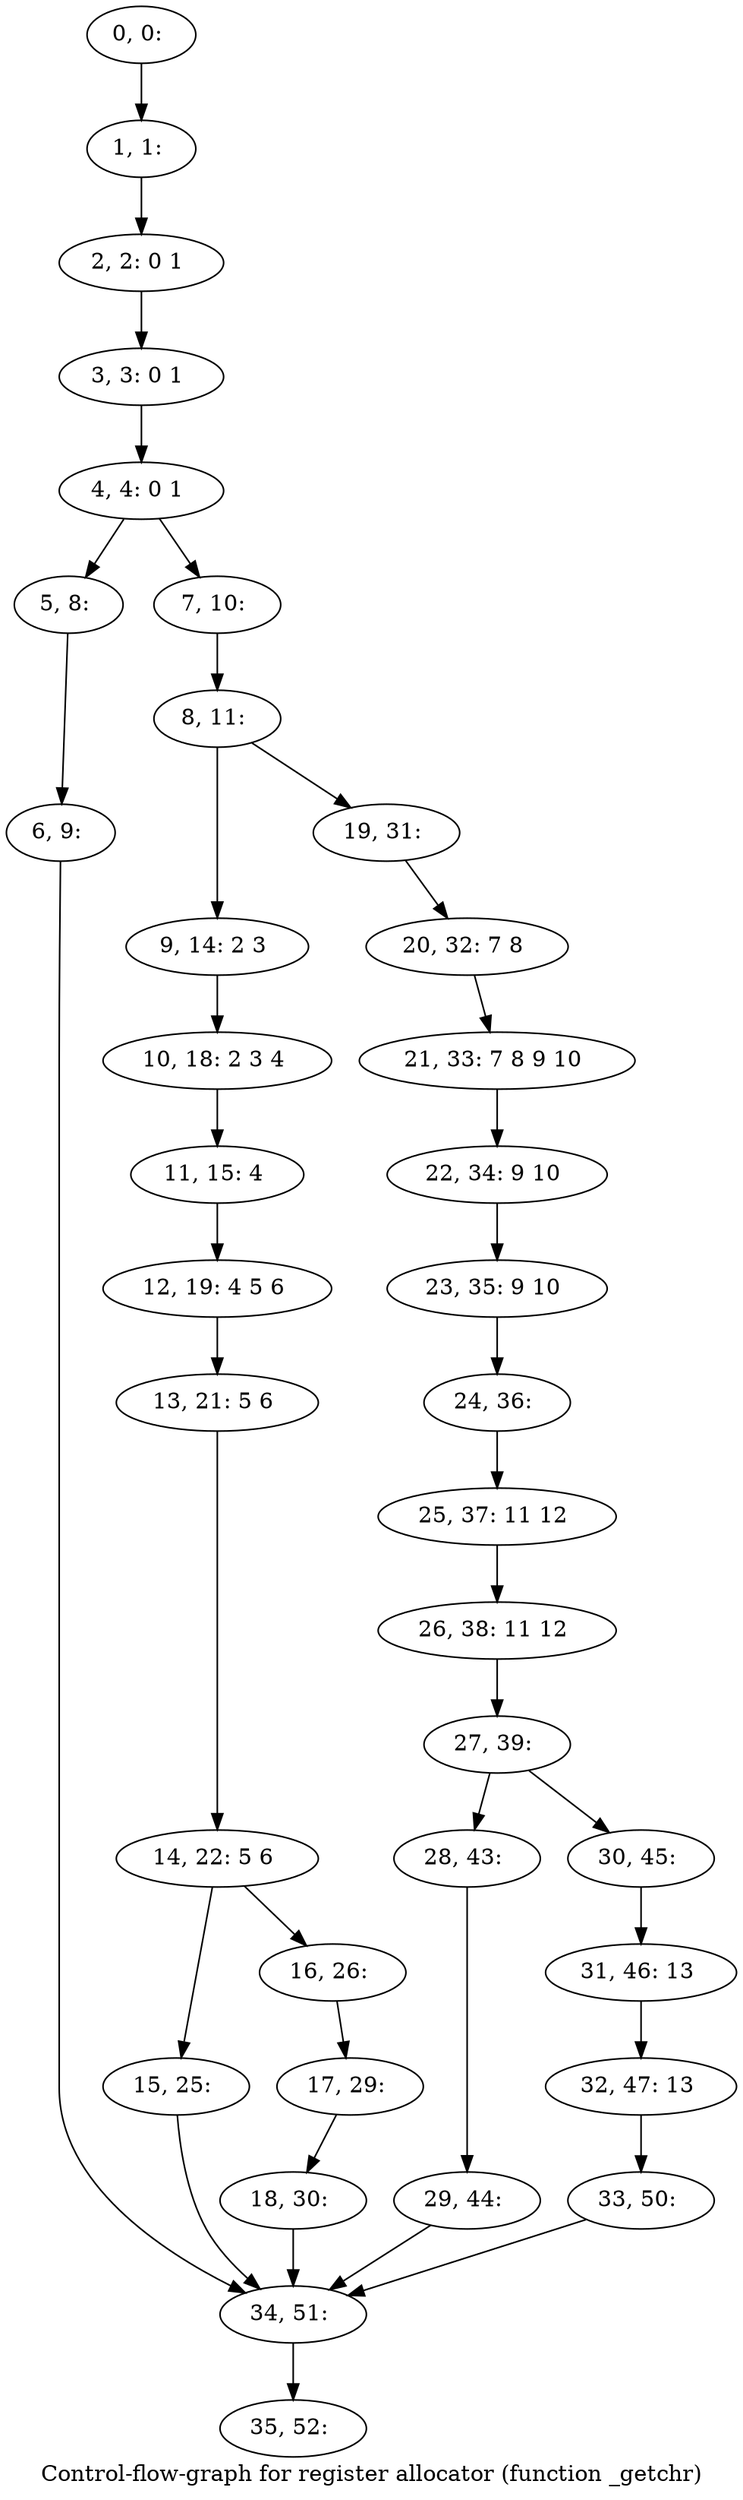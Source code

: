 digraph G {
graph [label="Control-flow-graph for register allocator (function _getchr)"]
0[label="0, 0: "];
1[label="1, 1: "];
2[label="2, 2: 0 1 "];
3[label="3, 3: 0 1 "];
4[label="4, 4: 0 1 "];
5[label="5, 8: "];
6[label="6, 9: "];
7[label="7, 10: "];
8[label="8, 11: "];
9[label="9, 14: 2 3 "];
10[label="10, 18: 2 3 4 "];
11[label="11, 15: 4 "];
12[label="12, 19: 4 5 6 "];
13[label="13, 21: 5 6 "];
14[label="14, 22: 5 6 "];
15[label="15, 25: "];
16[label="16, 26: "];
17[label="17, 29: "];
18[label="18, 30: "];
19[label="19, 31: "];
20[label="20, 32: 7 8 "];
21[label="21, 33: 7 8 9 10 "];
22[label="22, 34: 9 10 "];
23[label="23, 35: 9 10 "];
24[label="24, 36: "];
25[label="25, 37: 11 12 "];
26[label="26, 38: 11 12 "];
27[label="27, 39: "];
28[label="28, 43: "];
29[label="29, 44: "];
30[label="30, 45: "];
31[label="31, 46: 13 "];
32[label="32, 47: 13 "];
33[label="33, 50: "];
34[label="34, 51: "];
35[label="35, 52: "];
0->1 ;
1->2 ;
2->3 ;
3->4 ;
4->5 ;
4->7 ;
5->6 ;
6->34 ;
7->8 ;
8->9 ;
8->19 ;
9->10 ;
10->11 ;
11->12 ;
12->13 ;
13->14 ;
14->15 ;
14->16 ;
15->34 ;
16->17 ;
17->18 ;
18->34 ;
19->20 ;
20->21 ;
21->22 ;
22->23 ;
23->24 ;
24->25 ;
25->26 ;
26->27 ;
27->28 ;
27->30 ;
28->29 ;
29->34 ;
30->31 ;
31->32 ;
32->33 ;
33->34 ;
34->35 ;
}
